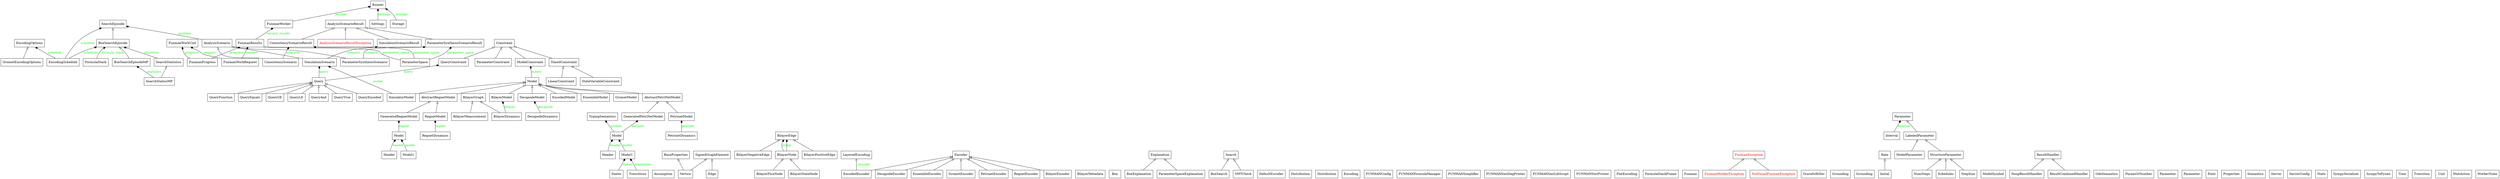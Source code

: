 digraph "classes" {
rankdir=BT
charset="utf-8"
"funman.model.petrinet.AbstractPetriNetModel" [color="black", fontcolor="black", label=<AbstractPetriNetModel>, shape="record", style="solid"];
"funman.model.regnet.AbstractRegnetModel" [color="black", fontcolor="black", label=<AbstractRegnetModel>, shape="record", style="solid"];
"funman.scenario.scenario.AnalysisScenario" [color="black", fontcolor="black", label=<AnalysisScenario>, shape="record", style="solid"];
"funman.scenario.scenario.AnalysisScenarioResult" [color="black", fontcolor="black", label=<AnalysisScenarioResult>, shape="record", style="solid"];
"funman.scenario.scenario.AnalysisScenarioResultException" [color="black", fontcolor="red", label=<AnalysisScenarioResultException>, shape="record", style="solid"];
"funman.representation.assumption.Assumption" [color="black", fontcolor="black", label=<Assumption>, shape="record", style="solid"];
"funman.model.generated_models.regnet.BaseProperties" [color="black", fontcolor="black", label=<BaseProperties>, shape="record", style="solid"];
"funman.model.bilayer.BilayerDynamics" [color="black", fontcolor="black", label=<BilayerDynamics>, shape="record", style="solid"];
"funman.model.bilayer.BilayerEdge" [color="black", fontcolor="black", label=<BilayerEdge>, shape="record", style="solid"];
"funman.translate.bilayer.BilayerEncoder" [color="black", fontcolor="black", label=<BilayerEncoder>, shape="record", style="solid"];
"funman.model.bilayer.BilayerFluxNode" [color="black", fontcolor="black", label=<BilayerFluxNode>, shape="record", style="solid"];
"funman.model.bilayer.BilayerGraph" [color="black", fontcolor="black", label=<BilayerGraph>, shape="record", style="solid"];
"funman.model.bilayer.BilayerMeasurement" [color="black", fontcolor="black", label=<BilayerMeasurement>, shape="record", style="solid"];
"funman.model.bilayer.BilayerMetadata" [color="black", fontcolor="black", label=<BilayerMetadata>, shape="record", style="solid"];
"funman.model.bilayer.BilayerModel" [color="black", fontcolor="black", label=<BilayerModel>, shape="record", style="solid"];
"funman.model.bilayer.BilayerNegativeEdge" [color="black", fontcolor="black", label=<BilayerNegativeEdge>, shape="record", style="solid"];
"funman.model.bilayer.BilayerNode" [color="black", fontcolor="black", label=<BilayerNode>, shape="record", style="solid"];
"funman.model.bilayer.BilayerPositiveEdge" [color="black", fontcolor="black", label=<BilayerPositiveEdge>, shape="record", style="solid"];
"funman.model.bilayer.BilayerStateNode" [color="black", fontcolor="black", label=<BilayerStateNode>, shape="record", style="solid"];
"funman.representation.box.Box" [color="black", fontcolor="black", label=<Box>, shape="record", style="solid"];
"funman.representation.explanation.BoxExplanation" [color="black", fontcolor="black", label=<BoxExplanation>, shape="record", style="solid"];
"funman.search.box_search.BoxSearch" [color="black", fontcolor="black", label=<BoxSearch>, shape="record", style="solid"];
"funman.search.box_search.BoxSearchEpisode" [color="black", fontcolor="black", label=<BoxSearchEpisode>, shape="record", style="solid"];
"funman.search.box_search.BoxSearchEpisodeMP" [color="black", fontcolor="black", label=<BoxSearchEpisodeMP>, shape="record", style="solid"];
"funman.scenario.consistency.ConsistencyScenario" [color="black", fontcolor="black", label=<ConsistencyScenario>, shape="record", style="solid"];
"funman.scenario.consistency.ConsistencyScenarioResult" [color="black", fontcolor="black", label=<ConsistencyScenarioResult>, shape="record", style="solid"];
"funman.representation.constraint.Constraint" [color="black", fontcolor="black", label=<Constraint>, shape="record", style="solid"];
"funman.model.decapode.DecapodeDynamics" [color="black", fontcolor="black", label=<DecapodeDynamics>, shape="record", style="solid"];
"funman.translate.decapode.DecapodeEncoder" [color="black", fontcolor="black", label=<DecapodeEncoder>, shape="record", style="solid"];
"funman.model.decapode.DecapodeModel" [color="black", fontcolor="black", label=<DecapodeModel>, shape="record", style="solid"];
"funman.translate.translate.DefaultEncoder" [color="black", fontcolor="black", label=<DefaultEncoder>, shape="record", style="solid"];
"funman.model.generated_models.regnet.Distribution" [color="black", fontcolor="black", label=<Distribution>, shape="record", style="solid"];
"funman.model.generated_models.petrinet.Distribution" [color="black", fontcolor="black", label=<Distribution>, shape="record", style="solid"];
"funman.model.generated_models.regnet.Edge" [color="black", fontcolor="black", label=<Edge>, shape="record", style="solid"];
"funman.translate.encoded.EncodedEncoder" [color="black", fontcolor="black", label=<EncodedEncoder>, shape="record", style="solid"];
"funman.model.encoded.EncodedModel" [color="black", fontcolor="black", label=<EncodedModel>, shape="record", style="solid"];
"funman.translate.translate.Encoder" [color="black", fontcolor="black", label=<Encoder>, shape="record", style="solid"];
"funman.translate.encoding.Encoding" [color="black", fontcolor="black", label=<Encoding>, shape="record", style="solid"];
"funman.translate.encoding.EncodingOptions" [color="black", fontcolor="black", label=<EncodingOptions>, shape="record", style="solid"];
"funman.representation.encoding_schedule.EncodingSchedule" [color="black", fontcolor="black", label=<EncodingSchedule>, shape="record", style="solid"];
"funman.translate.ensemble.EnsembleEncoder" [color="black", fontcolor="black", label=<EnsembleEncoder>, shape="record", style="solid"];
"funman.model.ensemble.EnsembleModel" [color="black", fontcolor="black", label=<EnsembleModel>, shape="record", style="solid"];
"funman.representation.explanation.Explanation" [color="black", fontcolor="black", label=<Explanation>, shape="record", style="solid"];
"funman.config.FUNMANConfig" [color="black", fontcolor="black", label=<FUNMANConfig>, shape="record", style="solid"];
"funman.utils.sympy_utils.FUNMANFormulaManager" [color="black", fontcolor="black", label=<FUNMANFormulaManager>, shape="record", style="solid"];
"funman.translate.simplifier.FUNMANSimplifier" [color="black", fontcolor="black", label=<FUNMANSimplifier>, shape="record", style="solid"];
"funman.utils.smtlib_utils.FUNMANSmtDagPrinter" [color="black", fontcolor="black", label=<FUNMANSmtDagPrinter>, shape="record", style="solid"];
"funman.utils.smtlib_utils.FUNMANSmtLibScript" [color="black", fontcolor="black", label=<FUNMANSmtLibScript>, shape="record", style="solid"];
"funman.utils.smtlib_utils.FUNMANSmtPrinter" [color="black", fontcolor="black", label=<FUNMANSmtPrinter>, shape="record", style="solid"];
"funman.translate.encoding.FlatEncoding" [color="black", fontcolor="black", label=<FlatEncoding>, shape="record", style="solid"];
"funman.search.box_search.FormulaStack" [color="black", fontcolor="black", label=<FormulaStack>, shape="record", style="solid"];
"funman.search.box_search.FormulaStackFrame" [color="black", fontcolor="black", label=<FormulaStackFrame>, shape="record", style="solid"];
"funman.funman.Funman" [color="black", fontcolor="black", label=<Funman>, shape="record", style="solid"];
"funman.server.exception.FunmanException" [color="black", fontcolor="red", label=<FunmanException>, shape="record", style="solid"];
"funman.server.query.FunmanProgress" [color="black", fontcolor="black", label=<FunmanProgress>, shape="record", style="solid"];
"funman.server.query.FunmanResults" [color="black", fontcolor="black", label=<FunmanResults>, shape="record", style="solid"];
"funman.server.query.FunmanWorkRequest" [color="black", fontcolor="black", label=<FunmanWorkRequest>, shape="record", style="solid"];
"funman.server.query.FunmanWorkUnit" [color="black", fontcolor="black", label=<FunmanWorkUnit>, shape="record", style="solid"];
"funman.server.worker.FunmanWorker" [color="black", fontcolor="black", label=<FunmanWorker>, shape="record", style="solid"];
"funman.server.exception.FunmanWorkerException" [color="black", fontcolor="red", label=<FunmanWorkerException>, shape="record", style="solid"];
"funman.model.petrinet.GeneratedPetriNetModel" [color="black", fontcolor="black", label=<GeneratedPetriNetModel>, shape="record", style="solid"];
"funman.model.regnet.GeneratedRegnetModel" [color="black", fontcolor="black", label=<GeneratedRegnetModel>, shape="record", style="solid"];
"funman.api.run.GracefulKiller" [color="black", fontcolor="black", label=<GracefulKiller>, shape="record", style="solid"];
"funman.translate.gromet.GrometEncoder" [color="black", fontcolor="black", label=<GrometEncoder>, shape="record", style="solid"];
"funman.translate.gromet.GrometEncodingOptions" [color="black", fontcolor="black", label=<GrometEncodingOptions>, shape="record", style="solid"];
"funman.model.gromet.GrometModel" [color="black", fontcolor="black", label=<GrometModel>, shape="record", style="solid"];
"funman.model.generated_models.regnet.Grounding" [color="black", fontcolor="black", label=<Grounding>, shape="record", style="solid"];
"funman.model.generated_models.petrinet.Grounding" [color="black", fontcolor="black", label=<Grounding>, shape="record", style="solid"];
"funman.model.generated_models.regnet.Header" [color="black", fontcolor="black", label=<Header>, shape="record", style="solid"];
"funman.model.generated_models.petrinet.Header" [color="black", fontcolor="black", label=<Header>, shape="record", style="solid"];
"funman.model.generated_models.petrinet.Initial" [color="black", fontcolor="black", label=<Initial>, shape="record", style="solid"];
"funman.representation.interval.Interval" [color="black", fontcolor="black", label=<Interval>, shape="record", style="solid"];
"funman.representation.parameter.LabeledParameter" [color="black", fontcolor="black", label=<LabeledParameter>, shape="record", style="solid"];
"funman.translate.translate.LayeredEncoding" [color="black", fontcolor="black", label=<LayeredEncoding>, shape="record", style="solid"];
"funman.representation.constraint.LinearConstraint" [color="black", fontcolor="black", label=<LinearConstraint>, shape="record", style="solid"];
"funman.model.model.Model" [color="black", fontcolor="black", label=<Model>, shape="record", style="solid"];
"funman.model.generated_models.regnet.Model" [color="black", fontcolor="black", label=<Model>, shape="record", style="solid"];
"funman.model.generated_models.petrinet.Model" [color="black", fontcolor="black", label=<Model>, shape="record", style="solid"];
"funman.model.generated_models.regnet.Model1" [color="black", fontcolor="black", label=<Model1>, shape="record", style="solid"];
"funman.model.generated_models.petrinet.Model1" [color="black", fontcolor="black", label=<Model1>, shape="record", style="solid"];
"funman.representation.constraint.ModelConstraint" [color="black", fontcolor="black", label=<ModelConstraint>, shape="record", style="solid"];
"funman.representation.parameter.ModelParameter" [color="black", fontcolor="black", label=<ModelParameter>, shape="record", style="solid"];
"funman.representation.symbol.ModelSymbol" [color="black", fontcolor="black", label=<ModelSymbol>, shape="record", style="solid"];
"funman.utils.handlers.NoopResultHandler" [color="black", fontcolor="black", label=<NoopResultHandler>, shape="record", style="solid"];
"funman.server.exception.NotFoundFunmanException" [color="black", fontcolor="red", label=<NotFoundFunmanException>, shape="record", style="solid"];
"funman.representation.parameter.NumSteps" [color="black", fontcolor="black", label=<NumSteps>, shape="record", style="solid"];
"funman.model.generated_models.petrinet.OdeSemantics" [color="black", fontcolor="black", label=<OdeSemantics>, shape="record", style="solid"];
"funman.model.generated_models.regnet.ParamOrNumber" [color="black", fontcolor="black", label=<ParamOrNumber>, shape="record", style="solid"];
"funman.representation.parameter.Parameter" [color="black", fontcolor="black", label=<Parameter>, shape="record", style="solid"];
"funman.model.generated_models.regnet.Parameter" [color="black", fontcolor="black", label=<Parameter>, shape="record", style="solid"];
"funman.model.generated_models.petrinet.Parameter" [color="black", fontcolor="black", label=<Parameter>, shape="record", style="solid"];
"funman.representation.constraint.ParameterConstraint" [color="black", fontcolor="black", label=<ParameterConstraint>, shape="record", style="solid"];
"funman.representation.parameter_space.ParameterSpace" [color="black", fontcolor="black", label=<ParameterSpace>, shape="record", style="solid"];
"funman.representation.explanation.ParameterSpaceExplanation" [color="black", fontcolor="black", label=<ParameterSpaceExplanation>, shape="record", style="solid"];
"funman.scenario.parameter_synthesis.ParameterSynthesisScenario" [color="black", fontcolor="black", label=<ParameterSynthesisScenario>, shape="record", style="solid"];
"funman.scenario.parameter_synthesis.ParameterSynthesisScenarioResult" [color="black", fontcolor="black", label=<ParameterSynthesisScenarioResult>, shape="record", style="solid"];
"funman.model.petrinet.PetrinetDynamics" [color="black", fontcolor="black", label=<PetrinetDynamics>, shape="record", style="solid"];
"funman.translate.petrinet.PetrinetEncoder" [color="black", fontcolor="black", label=<PetrinetEncoder>, shape="record", style="solid"];
"funman.model.petrinet.PetrinetModel" [color="black", fontcolor="black", label=<PetrinetModel>, shape="record", style="solid"];
"funman.representation.representation.Point" [color="black", fontcolor="black", label=<Point>, shape="record", style="solid"];
"funman.model.generated_models.petrinet.Properties" [color="black", fontcolor="black", label=<Properties>, shape="record", style="solid"];
"funman.model.query.Query" [color="black", fontcolor="black", label=<Query>, shape="record", style="solid"];
"funman.model.query.QueryAnd" [color="black", fontcolor="black", label=<QueryAnd>, shape="record", style="solid"];
"funman.representation.constraint.QueryConstraint" [color="black", fontcolor="black", label=<QueryConstraint>, shape="record", style="solid"];
"funman.model.query.QueryEncoded" [color="black", fontcolor="black", label=<QueryEncoded>, shape="record", style="solid"];
"funman.model.query.QueryEquals" [color="black", fontcolor="black", label=<QueryEquals>, shape="record", style="solid"];
"funman.model.query.QueryFunction" [color="black", fontcolor="black", label=<QueryFunction>, shape="record", style="solid"];
"funman.model.query.QueryGE" [color="black", fontcolor="black", label=<QueryGE>, shape="record", style="solid"];
"funman.model.query.QueryLE" [color="black", fontcolor="black", label=<QueryLE>, shape="record", style="solid"];
"funman.model.query.QueryTrue" [color="black", fontcolor="black", label=<QueryTrue>, shape="record", style="solid"];
"funman.model.generated_models.petrinet.Rate" [color="black", fontcolor="black", label=<Rate>, shape="record", style="solid"];
"funman.model.regnet.RegnetDynamics" [color="black", fontcolor="black", label=<RegnetDynamics>, shape="record", style="solid"];
"funman.translate.regnet.RegnetEncoder" [color="black", fontcolor="black", label=<RegnetEncoder>, shape="record", style="solid"];
"funman.model.regnet.RegnetModel" [color="black", fontcolor="black", label=<RegnetModel>, shape="record", style="solid"];
"funman.utils.handlers.ResultCombinedHandler" [color="black", fontcolor="black", label=<ResultCombinedHandler>, shape="record", style="solid"];
"funman.utils.handlers.ResultHandler" [color="black", fontcolor="black", label=<ResultHandler>, shape="record", style="solid"];
"funman.api.run.Runner" [color="black", fontcolor="black", label=<Runner>, shape="record", style="solid"];
"funman.search.smt_check.SMTCheck" [color="black", fontcolor="black", label=<SMTCheck>, shape="record", style="solid"];
"funman.representation.parameter.Schedules" [color="black", fontcolor="black", label=<Schedules>, shape="record", style="solid"];
"funman.search.search.Search" [color="black", fontcolor="black", label=<Search>, shape="record", style="solid"];
"funman.search.search.SearchEpisode" [color="black", fontcolor="black", label=<SearchEpisode>, shape="record", style="solid"];
"funman.search.search.SearchStaticsMP" [color="black", fontcolor="black", label=<SearchStaticsMP>, shape="record", style="solid"];
"funman.search.search.SearchStatistics" [color="black", fontcolor="black", label=<SearchStatistics>, shape="record", style="solid"];
"funman.model.generated_models.petrinet.Semantics" [color="black", fontcolor="black", label=<Semantics>, shape="record", style="solid"];
"funman.api.server.Server" [color="black", fontcolor="black", label=<Server>, shape="record", style="solid"];
"funman.api.server.ServerConfig" [color="black", fontcolor="black", label=<ServerConfig>, shape="record", style="solid"];
"funman.api.settings.Settings" [color="black", fontcolor="black", label=<Settings>, shape="record", style="solid"];
"funman.model.generated_models.regnet.SignedGraphElement" [color="black", fontcolor="black", label=<SignedGraphElement>, shape="record", style="solid"];
"funman.scenario.simulation.SimulationScenario" [color="black", fontcolor="black", label=<SimulationScenario>, shape="record", style="solid"];
"funman.scenario.simulation.SimulationScenarioResult" [color="black", fontcolor="black", label=<SimulationScenarioResult>, shape="record", style="solid"];
"funman.model.simulator.SimulatorModel" [color="black", fontcolor="black", label=<SimulatorModel>, shape="record", style="solid"];
"funman.model.generated_models.petrinet.State" [color="black", fontcolor="black", label=<State>, shape="record", style="solid"];
"funman.representation.constraint.StateVariableConstraint" [color="black", fontcolor="black", label=<StateVariableConstraint>, shape="record", style="solid"];
"funman.model.generated_models.petrinet.States" [color="black", fontcolor="black", label=<States>, shape="record", style="solid"];
"funman.representation.parameter.StepSize" [color="black", fontcolor="black", label=<StepSize>, shape="record", style="solid"];
"funman.server.storage.Storage" [color="black", fontcolor="black", label=<Storage>, shape="record", style="solid"];
"funman.representation.parameter.StructureParameter" [color="black", fontcolor="black", label=<StructureParameter>, shape="record", style="solid"];
"funman.utils.sympy_utils.SympySerializer" [color="black", fontcolor="black", label=<SympySerializer>, shape="record", style="solid"];
"funman.translate.simplifier.SympyToPysmt" [color="black", fontcolor="black", label=<SympyToPysmt>, shape="record", style="solid"];
"funman.model.generated_models.petrinet.Time" [color="black", fontcolor="black", label=<Time>, shape="record", style="solid"];
"funman.representation.constraint.TimedConstraint" [color="black", fontcolor="black", label=<TimedConstraint>, shape="record", style="solid"];
"funman.model.generated_models.petrinet.Transition" [color="black", fontcolor="black", label=<Transition>, shape="record", style="solid"];
"funman.model.generated_models.petrinet.Transitions" [color="black", fontcolor="black", label=<Transitions>, shape="record", style="solid"];
"funman.model.generated_models.petrinet.TypingSemantics" [color="black", fontcolor="black", label=<TypingSemantics>, shape="record", style="solid"];
"funman.model.generated_models.petrinet.Unit" [color="black", fontcolor="black", label=<Unit>, shape="record", style="solid"];
"funman.model.generated_models.regnet.Vertice" [color="black", fontcolor="black", label=<Vertice>, shape="record", style="solid"];
"funman.utils.handlers.WaitAction" [color="black", fontcolor="black", label=<WaitAction>, shape="record", style="solid"];
"funman.server.worker.WorkerState" [color="black", fontcolor="black", label=<WorkerState>, shape="record", style="solid"];
"funman.model.bilayer.BilayerDynamics" -> "funman.model.bilayer.BilayerGraph" [arrowhead="empty", arrowtail="none"];
"funman.model.bilayer.BilayerFluxNode" -> "funman.model.bilayer.BilayerNode" [arrowhead="empty", arrowtail="none"];
"funman.model.bilayer.BilayerMeasurement" -> "funman.model.bilayer.BilayerGraph" [arrowhead="empty", arrowtail="none"];
"funman.model.bilayer.BilayerModel" -> "funman.model.model.Model" [arrowhead="empty", arrowtail="none"];
"funman.model.bilayer.BilayerNegativeEdge" -> "funman.model.bilayer.BilayerEdge" [arrowhead="empty", arrowtail="none"];
"funman.model.bilayer.BilayerPositiveEdge" -> "funman.model.bilayer.BilayerEdge" [arrowhead="empty", arrowtail="none"];
"funman.model.bilayer.BilayerStateNode" -> "funman.model.bilayer.BilayerNode" [arrowhead="empty", arrowtail="none"];
"funman.model.decapode.DecapodeModel" -> "funman.model.model.Model" [arrowhead="empty", arrowtail="none"];
"funman.model.encoded.EncodedModel" -> "funman.model.model.Model" [arrowhead="empty", arrowtail="none"];
"funman.model.ensemble.EnsembleModel" -> "funman.model.model.Model" [arrowhead="empty", arrowtail="none"];
"funman.model.generated_models.petrinet.Initial" -> "funman.model.generated_models.petrinet.Rate" [arrowhead="empty", arrowtail="none"];
"funman.model.generated_models.regnet.Edge" -> "funman.model.generated_models.regnet.SignedGraphElement" [arrowhead="empty", arrowtail="none"];
"funman.model.generated_models.regnet.Vertice" -> "funman.model.generated_models.regnet.BaseProperties" [arrowhead="empty", arrowtail="none"];
"funman.model.generated_models.regnet.Vertice" -> "funman.model.generated_models.regnet.SignedGraphElement" [arrowhead="empty", arrowtail="none"];
"funman.model.gromet.GrometModel" -> "funman.model.model.Model" [arrowhead="empty", arrowtail="none"];
"funman.model.petrinet.AbstractPetriNetModel" -> "funman.model.model.Model" [arrowhead="empty", arrowtail="none"];
"funman.model.petrinet.GeneratedPetriNetModel" -> "funman.model.petrinet.AbstractPetriNetModel" [arrowhead="empty", arrowtail="none"];
"funman.model.petrinet.PetrinetModel" -> "funman.model.petrinet.AbstractPetriNetModel" [arrowhead="empty", arrowtail="none"];
"funman.model.query.QueryAnd" -> "funman.model.query.Query" [arrowhead="empty", arrowtail="none"];
"funman.model.query.QueryEncoded" -> "funman.model.query.Query" [arrowhead="empty", arrowtail="none"];
"funman.model.query.QueryEquals" -> "funman.model.query.Query" [arrowhead="empty", arrowtail="none"];
"funman.model.query.QueryFunction" -> "funman.model.query.Query" [arrowhead="empty", arrowtail="none"];
"funman.model.query.QueryGE" -> "funman.model.query.Query" [arrowhead="empty", arrowtail="none"];
"funman.model.query.QueryLE" -> "funman.model.query.Query" [arrowhead="empty", arrowtail="none"];
"funman.model.query.QueryTrue" -> "funman.model.query.Query" [arrowhead="empty", arrowtail="none"];
"funman.model.regnet.AbstractRegnetModel" -> "funman.model.model.Model" [arrowhead="empty", arrowtail="none"];
"funman.model.regnet.GeneratedRegnetModel" -> "funman.model.regnet.AbstractRegnetModel" [arrowhead="empty", arrowtail="none"];
"funman.model.regnet.RegnetModel" -> "funman.model.regnet.AbstractRegnetModel" [arrowhead="empty", arrowtail="none"];
"funman.model.simulator.SimulatorModel" -> "funman.model.model.Model" [arrowhead="empty", arrowtail="none"];
"funman.representation.constraint.LinearConstraint" -> "funman.representation.constraint.TimedConstraint" [arrowhead="empty", arrowtail="none"];
"funman.representation.constraint.ModelConstraint" -> "funman.representation.constraint.Constraint" [arrowhead="empty", arrowtail="none"];
"funman.representation.constraint.ParameterConstraint" -> "funman.representation.constraint.Constraint" [arrowhead="empty", arrowtail="none"];
"funman.representation.constraint.QueryConstraint" -> "funman.representation.constraint.Constraint" [arrowhead="empty", arrowtail="none"];
"funman.representation.constraint.StateVariableConstraint" -> "funman.representation.constraint.TimedConstraint" [arrowhead="empty", arrowtail="none"];
"funman.representation.constraint.TimedConstraint" -> "funman.representation.constraint.Constraint" [arrowhead="empty", arrowtail="none"];
"funman.representation.explanation.BoxExplanation" -> "funman.representation.explanation.Explanation" [arrowhead="empty", arrowtail="none"];
"funman.representation.explanation.ParameterSpaceExplanation" -> "funman.representation.explanation.Explanation" [arrowhead="empty", arrowtail="none"];
"funman.representation.parameter.LabeledParameter" -> "funman.representation.parameter.Parameter" [arrowhead="empty", arrowtail="none"];
"funman.representation.parameter.ModelParameter" -> "funman.representation.parameter.LabeledParameter" [arrowhead="empty", arrowtail="none"];
"funman.representation.parameter.NumSteps" -> "funman.representation.parameter.StructureParameter" [arrowhead="empty", arrowtail="none"];
"funman.representation.parameter.Schedules" -> "funman.representation.parameter.StructureParameter" [arrowhead="empty", arrowtail="none"];
"funman.representation.parameter.StepSize" -> "funman.representation.parameter.StructureParameter" [arrowhead="empty", arrowtail="none"];
"funman.representation.parameter.StructureParameter" -> "funman.representation.parameter.LabeledParameter" [arrowhead="empty", arrowtail="none"];
"funman.scenario.consistency.ConsistencyScenario" -> "funman.scenario.scenario.AnalysisScenario" [arrowhead="empty", arrowtail="none"];
"funman.scenario.consistency.ConsistencyScenarioResult" -> "funman.scenario.scenario.AnalysisScenarioResult" [arrowhead="empty", arrowtail="none"];
"funman.scenario.parameter_synthesis.ParameterSynthesisScenario" -> "funman.scenario.scenario.AnalysisScenario" [arrowhead="empty", arrowtail="none"];
"funman.scenario.parameter_synthesis.ParameterSynthesisScenarioResult" -> "funman.scenario.scenario.AnalysisScenarioResult" [arrowhead="empty", arrowtail="none"];
"funman.scenario.scenario.AnalysisScenarioResultException" -> "funman.scenario.scenario.AnalysisScenarioResult" [arrowhead="empty", arrowtail="none"];
"funman.scenario.simulation.SimulationScenario" -> "funman.scenario.scenario.AnalysisScenario" [arrowhead="empty", arrowtail="none"];
"funman.scenario.simulation.SimulationScenarioResult" -> "funman.scenario.scenario.AnalysisScenarioResult" [arrowhead="empty", arrowtail="none"];
"funman.search.box_search.BoxSearch" -> "funman.search.search.Search" [arrowhead="empty", arrowtail="none"];
"funman.search.box_search.BoxSearchEpisode" -> "funman.search.search.SearchEpisode" [arrowhead="empty", arrowtail="none"];
"funman.search.box_search.BoxSearchEpisodeMP" -> "funman.search.box_search.BoxSearchEpisode" [arrowhead="empty", arrowtail="none"];
"funman.search.search.SearchStaticsMP" -> "funman.search.search.SearchStatistics" [arrowhead="empty", arrowtail="none"];
"funman.search.smt_check.SMTCheck" -> "funman.search.search.Search" [arrowhead="empty", arrowtail="none"];
"funman.server.exception.FunmanWorkerException" -> "funman.server.exception.FunmanException" [arrowhead="empty", arrowtail="none"];
"funman.server.exception.NotFoundFunmanException" -> "funman.server.exception.FunmanException" [arrowhead="empty", arrowtail="none"];
"funman.translate.bilayer.BilayerEncoder" -> "funman.translate.translate.Encoder" [arrowhead="empty", arrowtail="none"];
"funman.translate.decapode.DecapodeEncoder" -> "funman.translate.translate.Encoder" [arrowhead="empty", arrowtail="none"];
"funman.translate.encoded.EncodedEncoder" -> "funman.translate.translate.Encoder" [arrowhead="empty", arrowtail="none"];
"funman.translate.ensemble.EnsembleEncoder" -> "funman.translate.translate.Encoder" [arrowhead="empty", arrowtail="none"];
"funman.translate.gromet.GrometEncoder" -> "funman.translate.translate.Encoder" [arrowhead="empty", arrowtail="none"];
"funman.translate.gromet.GrometEncodingOptions" -> "funman.translate.encoding.EncodingOptions" [arrowhead="empty", arrowtail="none"];
"funman.translate.petrinet.PetrinetEncoder" -> "funman.translate.translate.Encoder" [arrowhead="empty", arrowtail="none"];
"funman.translate.regnet.RegnetEncoder" -> "funman.translate.translate.Encoder" [arrowhead="empty", arrowtail="none"];
"funman.utils.handlers.NoopResultHandler" -> "funman.utils.handlers.ResultHandler" [arrowhead="empty", arrowtail="none"];
"funman.utils.handlers.ResultCombinedHandler" -> "funman.utils.handlers.ResultHandler" [arrowhead="empty", arrowtail="none"];
"funman.api.settings.Settings" -> "funman.api.run.Runner" [arrowhead="diamond", arrowtail="none", fontcolor="green", label="settings", style="solid"];
"funman.model.bilayer.BilayerDynamics" -> "funman.model.bilayer.BilayerModel" [arrowhead="diamond", arrowtail="none", fontcolor="green", label="bilayer", style="solid"];
"funman.model.bilayer.BilayerNode" -> "funman.model.bilayer.BilayerEdge" [arrowhead="diamond", arrowtail="none", fontcolor="green", label="src", style="solid"];
"funman.model.bilayer.BilayerNode" -> "funman.model.bilayer.BilayerEdge" [arrowhead="diamond", arrowtail="none", fontcolor="green", label="tgt", style="solid"];
"funman.model.decapode.DecapodeDynamics" -> "funman.model.decapode.DecapodeModel" [arrowhead="diamond", arrowtail="none", fontcolor="green", label="decapode", style="solid"];
"funman.model.generated_models.petrinet.Header" -> "funman.model.generated_models.petrinet.Model" [arrowhead="diamond", arrowtail="none", fontcolor="green", label="header", style="solid"];
"funman.model.generated_models.petrinet.Model" -> "funman.model.generated_models.petrinet.TypingSemantics" [arrowhead="diamond", arrowtail="none", fontcolor="green", label="system", style="solid"];
"funman.model.generated_models.petrinet.Model" -> "funman.model.petrinet.GeneratedPetriNetModel" [arrowhead="diamond", arrowtail="none", fontcolor="green", label="petrinet", style="solid"];
"funman.model.generated_models.petrinet.Model1" -> "funman.model.generated_models.petrinet.Model" [arrowhead="diamond", arrowtail="none", fontcolor="green", label="model", style="solid"];
"funman.model.generated_models.petrinet.States" -> "funman.model.generated_models.petrinet.Model1" [arrowhead="diamond", arrowtail="none", fontcolor="green", label="states", style="solid"];
"funman.model.generated_models.petrinet.Transitions" -> "funman.model.generated_models.petrinet.Model1" [arrowhead="diamond", arrowtail="none", fontcolor="green", label="transitions", style="solid"];
"funman.model.generated_models.regnet.Header" -> "funman.model.generated_models.regnet.Model" [arrowhead="diamond", arrowtail="none", fontcolor="green", label="header", style="solid"];
"funman.model.generated_models.regnet.Model" -> "funman.model.regnet.GeneratedRegnetModel" [arrowhead="diamond", arrowtail="none", fontcolor="green", label="regnet", style="solid"];
"funman.model.generated_models.regnet.Model1" -> "funman.model.generated_models.regnet.Model" [arrowhead="diamond", arrowtail="none", fontcolor="green", label="model", style="solid"];
"funman.model.model.Model" -> "funman.representation.constraint.ModelConstraint" [arrowhead="diamond", arrowtail="none", fontcolor="green", label="model", style="solid"];
"funman.model.petrinet.PetrinetDynamics" -> "funman.model.petrinet.PetrinetModel" [arrowhead="diamond", arrowtail="none", fontcolor="green", label="petrinet", style="solid"];
"funman.model.query.Query" -> "funman.representation.constraint.QueryConstraint" [arrowhead="diamond", arrowtail="none", fontcolor="green", label="query", style="solid"];
"funman.model.query.Query" -> "funman.scenario.simulation.SimulationScenario" [arrowhead="diamond", arrowtail="none", fontcolor="green", label="query", style="solid"];
"funman.model.regnet.RegnetDynamics" -> "funman.model.regnet.RegnetModel" [arrowhead="diamond", arrowtail="none", fontcolor="green", label="regnet", style="solid"];
"funman.model.simulator.SimulatorModel" -> "funman.scenario.simulation.SimulationScenario" [arrowhead="diamond", arrowtail="none", fontcolor="green", label="model", style="solid"];
"funman.representation.encoding_schedule.EncodingSchedule" -> "funman.search.box_search.BoxSearchEpisode" [arrowhead="diamond", arrowtail="none", fontcolor="green", label="schedule", style="solid"];
"funman.representation.encoding_schedule.EncodingSchedule" -> "funman.search.search.SearchEpisode" [arrowhead="diamond", arrowtail="none", fontcolor="green", label="schedule", style="solid"];
"funman.representation.encoding_schedule.EncodingSchedule" -> "funman.translate.encoding.EncodingOptions" [arrowhead="diamond", arrowtail="none", fontcolor="green", label="schedule", style="solid"];
"funman.representation.interval.Interval" -> "funman.representation.parameter.Parameter" [arrowhead="diamond", arrowtail="none", fontcolor="green", label="interval", style="solid"];
"funman.representation.parameter_space.ParameterSpace" -> "funman.scenario.consistency.ConsistencyScenarioResult" [arrowhead="diamond", arrowtail="none", fontcolor="green", label="parameter_space", style="solid"];
"funman.representation.parameter_space.ParameterSpace" -> "funman.scenario.parameter_synthesis.ParameterSynthesisScenarioResult" [arrowhead="diamond", arrowtail="none", fontcolor="green", label="parameter_space", style="solid"];
"funman.scenario.consistency.ConsistencyScenario" -> "funman.scenario.consistency.ConsistencyScenarioResult" [arrowhead="diamond", arrowtail="none", fontcolor="green", label="scenario", style="solid"];
"funman.scenario.parameter_synthesis.ParameterSynthesisScenario" -> "funman.scenario.parameter_synthesis.ParameterSynthesisScenarioResult" [arrowhead="diamond", arrowtail="none", fontcolor="green", label="scenario", style="solid"];
"funman.scenario.scenario.AnalysisScenario" -> "funman.search.search.SearchEpisode" [arrowhead="diamond", arrowtail="none", fontcolor="green", label="problem", style="solid"];
"funman.scenario.simulation.SimulationScenario" -> "funman.scenario.simulation.SimulationScenarioResult" [arrowhead="diamond", arrowtail="none", fontcolor="green", label="scenario", style="solid"];
"funman.search.box_search.FormulaStack" -> "funman.search.box_search.BoxSearchEpisode" [arrowhead="diamond", arrowtail="none", fontcolor="green", label="_formula_stack", style="solid"];
"funman.search.search.SearchStaticsMP" -> "funman.search.box_search.BoxSearchEpisodeMP" [arrowhead="diamond", arrowtail="none", fontcolor="green", label="statistics", style="solid"];
"funman.search.search.SearchStatistics" -> "funman.search.box_search.BoxSearchEpisode" [arrowhead="diamond", arrowtail="none", fontcolor="green", label="statistics", style="solid"];
"funman.server.query.FunmanProgress" -> "funman.server.query.FunmanResults" [arrowhead="diamond", arrowtail="none", fontcolor="green", label="progress", style="solid"];
"funman.server.query.FunmanProgress" -> "funman.server.query.FunmanWorkUnit" [arrowhead="diamond", arrowtail="none", fontcolor="green", label="progress", style="solid"];
"funman.server.query.FunmanResults" -> "funman.server.worker.FunmanWorker" [arrowhead="diamond", arrowtail="none", fontcolor="green", label="current_results", style="solid"];
"funman.server.query.FunmanWorkRequest" -> "funman.server.query.FunmanResults" [arrowhead="diamond", arrowtail="none", fontcolor="green", label="request", style="solid"];
"funman.server.query.FunmanWorkRequest" -> "funman.server.query.FunmanWorkUnit" [arrowhead="diamond", arrowtail="none", fontcolor="green", label="request", style="solid"];
"funman.server.storage.Storage" -> "funman.api.run.Runner" [arrowhead="diamond", arrowtail="none", fontcolor="green", label="_storage", style="solid"];
"funman.server.worker.FunmanWorker" -> "funman.api.run.Runner" [arrowhead="diamond", arrowtail="none", fontcolor="green", label="_worker", style="solid"];
"funman.representation.parameter_space.ParameterSpace" -> "funman.server.query.FunmanResults" [arrowhead="odiamond", arrowtail="none", fontcolor="green", label="parameter_space", style="solid"];
"funman.translate.encoded.EncodedEncoder" -> "funman.translate.translate.LayeredEncoding" [arrowhead="odiamond", arrowtail="none", fontcolor="green", label="_encoder", style="solid"];
}
